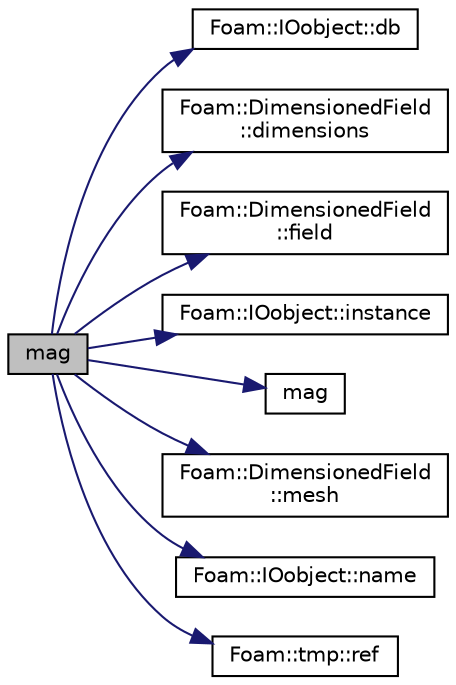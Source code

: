 digraph "mag"
{
  bgcolor="transparent";
  edge [fontname="Helvetica",fontsize="10",labelfontname="Helvetica",labelfontsize="10"];
  node [fontname="Helvetica",fontsize="10",shape=record];
  rankdir="LR";
  Node62485 [label="mag",height=0.2,width=0.4,color="black", fillcolor="grey75", style="filled", fontcolor="black"];
  Node62485 -> Node62486 [color="midnightblue",fontsize="10",style="solid",fontname="Helvetica"];
  Node62486 [label="Foam::IOobject::db",height=0.2,width=0.4,color="black",URL="$a27249.html#a65cc75d9f80b1df5c3184fb2274a97f1",tooltip="Return the local objectRegistry. "];
  Node62485 -> Node62487 [color="midnightblue",fontsize="10",style="solid",fontname="Helvetica"];
  Node62487 [label="Foam::DimensionedField\l::dimensions",height=0.2,width=0.4,color="black",URL="$a27497.html#a512673c2674ca2d38885f1bb5f6994fb",tooltip="Return dimensions. "];
  Node62485 -> Node62488 [color="midnightblue",fontsize="10",style="solid",fontname="Helvetica"];
  Node62488 [label="Foam::DimensionedField\l::field",height=0.2,width=0.4,color="black",URL="$a27497.html#ac2dbc74fd80315697e3bfbe57956ad89"];
  Node62485 -> Node62489 [color="midnightblue",fontsize="10",style="solid",fontname="Helvetica"];
  Node62489 [label="Foam::IOobject::instance",height=0.2,width=0.4,color="black",URL="$a27249.html#acac6de003b420b848571b5064e50ed89"];
  Node62485 -> Node62490 [color="midnightblue",fontsize="10",style="solid",fontname="Helvetica"];
  Node62490 [label="mag",height=0.2,width=0.4,color="black",URL="$a21851.html#a929da2a3fdcf3dacbbe0487d3a330dae"];
  Node62485 -> Node62491 [color="midnightblue",fontsize="10",style="solid",fontname="Helvetica"];
  Node62491 [label="Foam::DimensionedField\l::mesh",height=0.2,width=0.4,color="black",URL="$a27497.html#a8f1110830348a1448a14ab5e3cf47e3b",tooltip="Return mesh. "];
  Node62485 -> Node62492 [color="midnightblue",fontsize="10",style="solid",fontname="Helvetica"];
  Node62492 [label="Foam::IOobject::name",height=0.2,width=0.4,color="black",URL="$a27249.html#acc80e00a8ac919288fb55bd14cc88bf6",tooltip="Return name. "];
  Node62485 -> Node62493 [color="midnightblue",fontsize="10",style="solid",fontname="Helvetica"];
  Node62493 [label="Foam::tmp::ref",height=0.2,width=0.4,color="black",URL="$a27077.html#aeaf81e641282874cef07f5b808efc83b",tooltip="Return non-const reference or generate a fatal error. "];
}
